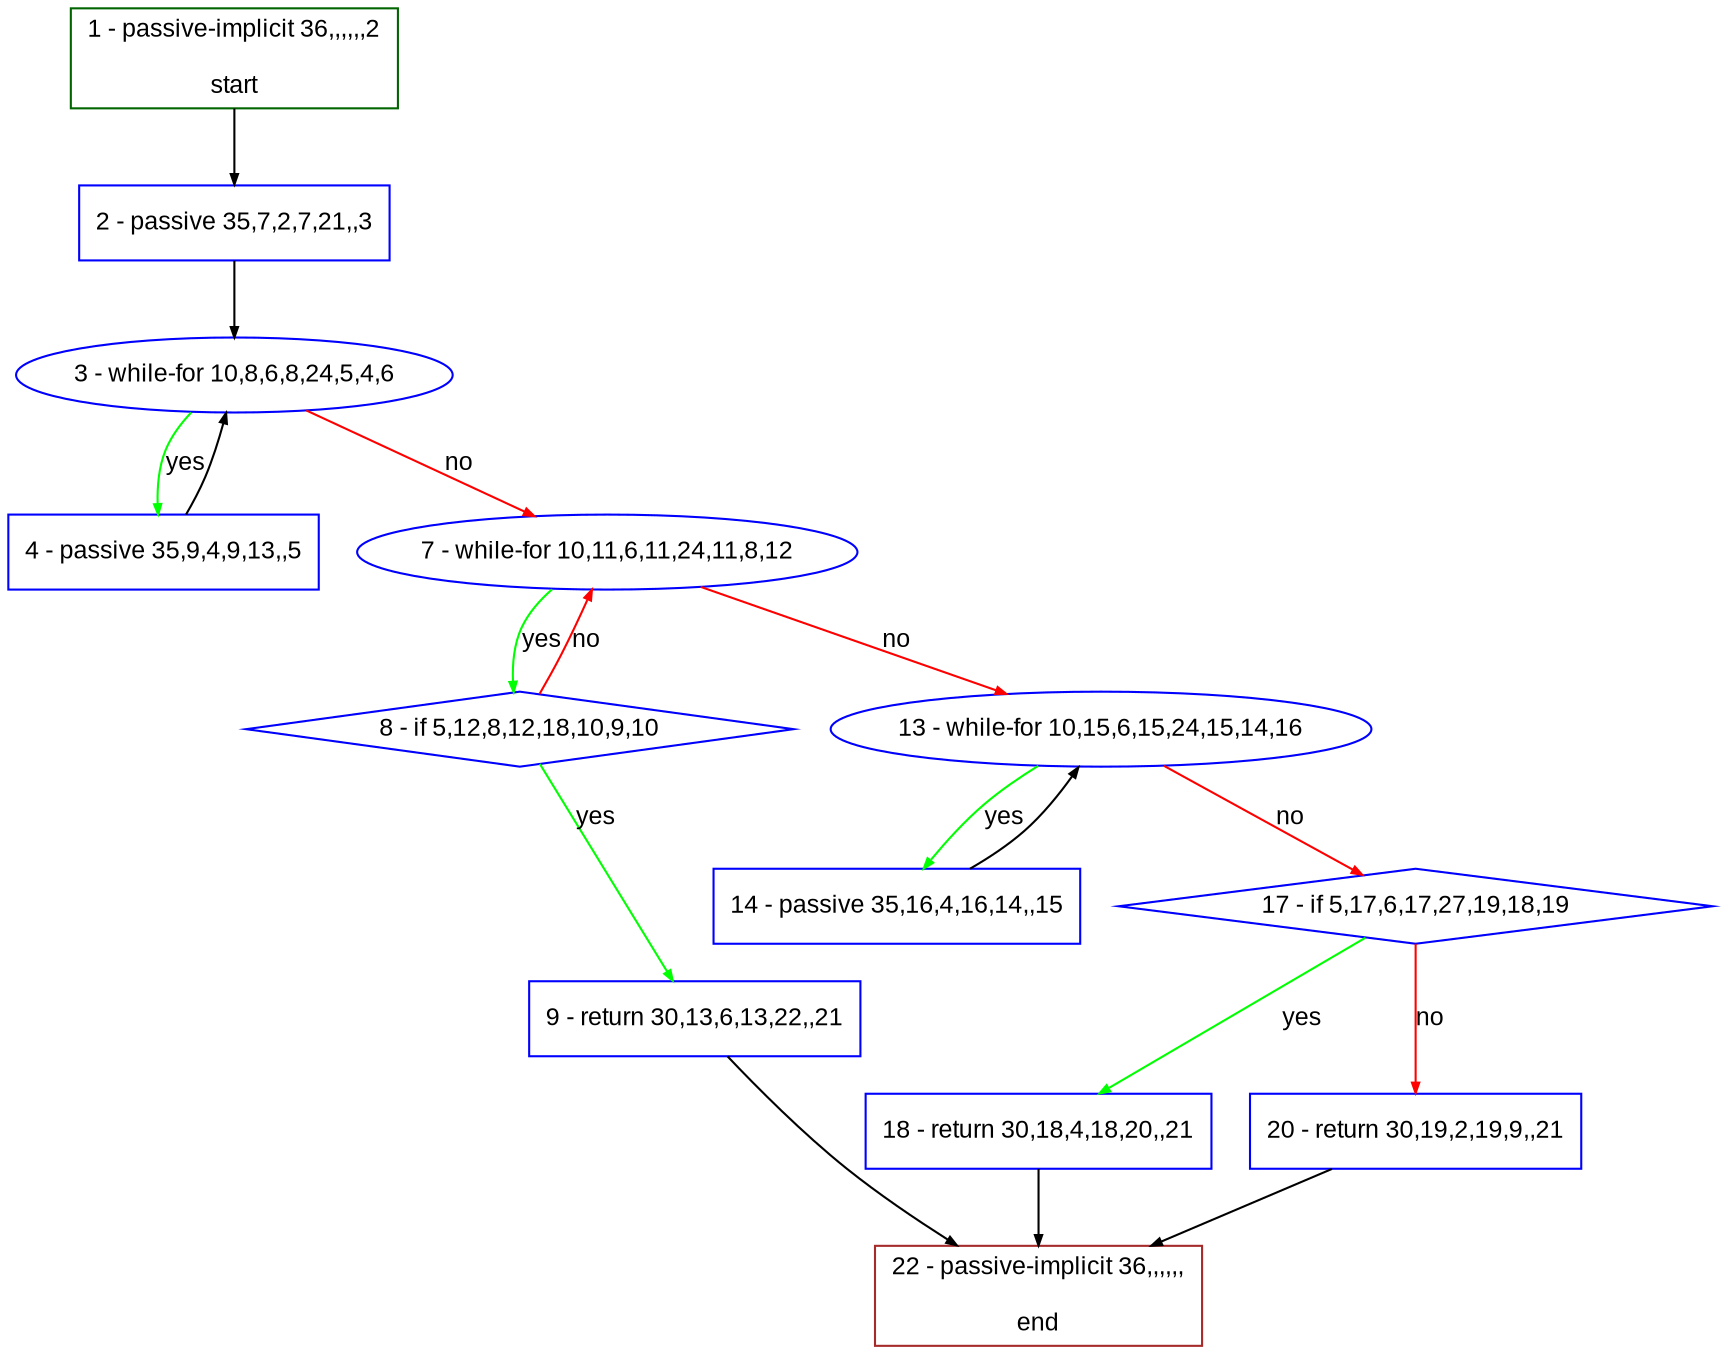 digraph "" {
  graph [bgcolor="white", fillcolor="#FFFFCC", pack="true", packmode="clust", fontname="Arial", label="", fontsize="12", compound="true", style="rounded,filled"];
  node [node_initialized="no", fillcolor="white", fontname="Arial", label="", color="grey", fontsize="12", fixedsize="false", compound="true", shape="rectangle", style="filled"];
  edge [arrowtail="none", lhead="", fontcolor="black", fontname="Arial", label="", color="black", fontsize="12", arrowhead="normal", arrowsize="0.5", compound="true", ltail="", dir="forward"];
  __N1 [fillcolor="#ffffff", label="2 - passive 35,7,2,7,21,,3", color="#0000ff", shape="box", style="filled"];
  __N2 [fillcolor="#ffffff", label="1 - passive-implicit 36,,,,,,2\n\nstart", color="#006400", shape="box", style="filled"];
  __N3 [fillcolor="#ffffff", label="3 - while-for 10,8,6,8,24,5,4,6", color="#0000ff", shape="oval", style="filled"];
  __N4 [fillcolor="#ffffff", label="4 - passive 35,9,4,9,13,,5", color="#0000ff", shape="box", style="filled"];
  __N5 [fillcolor="#ffffff", label="7 - while-for 10,11,6,11,24,11,8,12", color="#0000ff", shape="oval", style="filled"];
  __N6 [fillcolor="#ffffff", label="8 - if 5,12,8,12,18,10,9,10", color="#0000ff", shape="diamond", style="filled"];
  __N7 [fillcolor="#ffffff", label="13 - while-for 10,15,6,15,24,15,14,16", color="#0000ff", shape="oval", style="filled"];
  __N8 [fillcolor="#ffffff", label="9 - return 30,13,6,13,22,,21", color="#0000ff", shape="box", style="filled"];
  __N9 [fillcolor="#ffffff", label="22 - passive-implicit 36,,,,,,\n\nend", color="#a52a2a", shape="box", style="filled"];
  __N10 [fillcolor="#ffffff", label="14 - passive 35,16,4,16,14,,15", color="#0000ff", shape="box", style="filled"];
  __N11 [fillcolor="#ffffff", label="17 - if 5,17,6,17,27,19,18,19", color="#0000ff", shape="diamond", style="filled"];
  __N12 [fillcolor="#ffffff", label="18 - return 30,18,4,18,20,,21", color="#0000ff", shape="box", style="filled"];
  __N13 [fillcolor="#ffffff", label="20 - return 30,19,2,19,9,,21", color="#0000ff", shape="box", style="filled"];
  __N2 -> __N1 [arrowtail="none", color="#000000", label="", arrowhead="normal", dir="forward"];
  __N1 -> __N3 [arrowtail="none", color="#000000", label="", arrowhead="normal", dir="forward"];
  __N3 -> __N4 [arrowtail="none", color="#00ff00", label="yes", arrowhead="normal", dir="forward"];
  __N4 -> __N3 [arrowtail="none", color="#000000", label="", arrowhead="normal", dir="forward"];
  __N3 -> __N5 [arrowtail="none", color="#ff0000", label="no", arrowhead="normal", dir="forward"];
  __N5 -> __N6 [arrowtail="none", color="#00ff00", label="yes", arrowhead="normal", dir="forward"];
  __N6 -> __N5 [arrowtail="none", color="#ff0000", label="no", arrowhead="normal", dir="forward"];
  __N5 -> __N7 [arrowtail="none", color="#ff0000", label="no", arrowhead="normal", dir="forward"];
  __N6 -> __N8 [arrowtail="none", color="#00ff00", label="yes", arrowhead="normal", dir="forward"];
  __N8 -> __N9 [arrowtail="none", color="#000000", label="", arrowhead="normal", dir="forward"];
  __N7 -> __N10 [arrowtail="none", color="#00ff00", label="yes", arrowhead="normal", dir="forward"];
  __N10 -> __N7 [arrowtail="none", color="#000000", label="", arrowhead="normal", dir="forward"];
  __N7 -> __N11 [arrowtail="none", color="#ff0000", label="no", arrowhead="normal", dir="forward"];
  __N11 -> __N12 [arrowtail="none", color="#00ff00", label="yes", arrowhead="normal", dir="forward"];
  __N11 -> __N13 [arrowtail="none", color="#ff0000", label="no", arrowhead="normal", dir="forward"];
  __N12 -> __N9 [arrowtail="none", color="#000000", label="", arrowhead="normal", dir="forward"];
  __N13 -> __N9 [arrowtail="none", color="#000000", label="", arrowhead="normal", dir="forward"];
}
